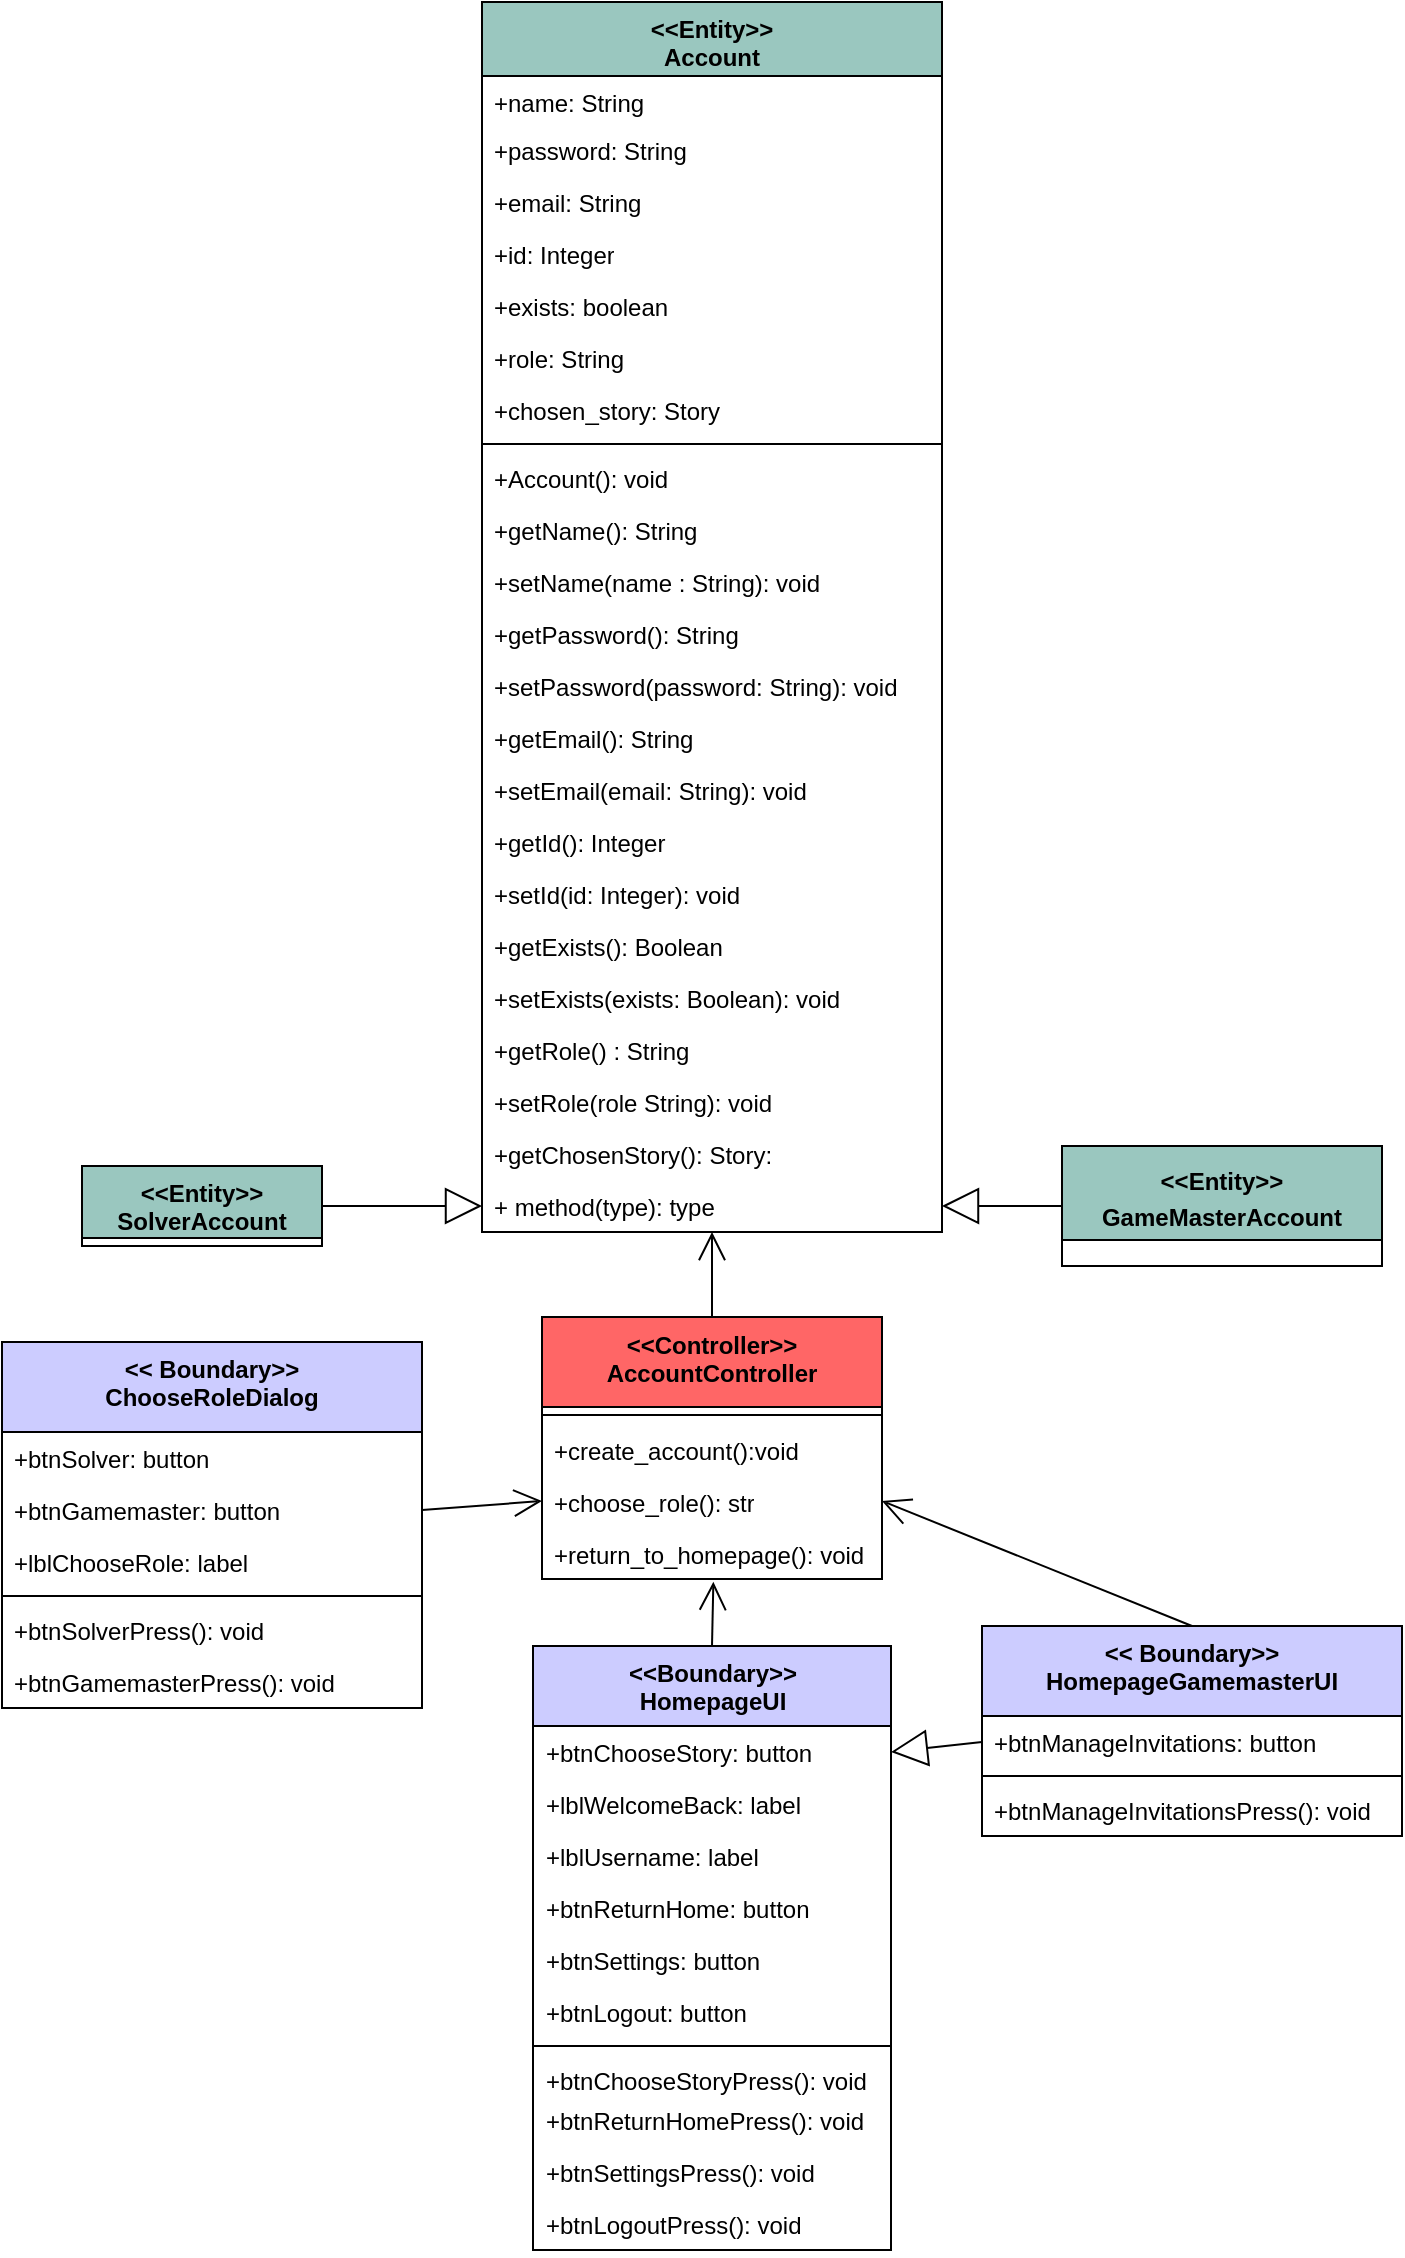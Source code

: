 <mxfile version="26.3.0">
  <diagram name="Page-1" id="8zuGE6NFBaZwBnD8cE7r">
    <mxGraphModel dx="6147" dy="2845" grid="1" gridSize="10" guides="1" tooltips="1" connect="1" arrows="1" fold="1" page="1" pageScale="1" pageWidth="827" pageHeight="1169" math="0" shadow="0">
      <root>
        <mxCell id="0" />
        <mxCell id="1" parent="0" />
        <mxCell id="ZLsrRHkdfncmAeT86r1m-1" value="&amp;lt;&amp;lt;Boundary&amp;gt;&amp;gt;&lt;div&gt;HomepageUI&lt;/div&gt;" style="swimlane;fontStyle=1;align=center;verticalAlign=top;childLayout=stackLayout;horizontal=1;startSize=40;horizontalStack=0;resizeParent=1;resizeParentMax=0;resizeLast=0;collapsible=1;marginBottom=0;whiteSpace=wrap;html=1;fillColor=#CCCCFF;" vertex="1" parent="1">
          <mxGeometry x="-4594.5" y="-1490" width="179" height="302" as="geometry" />
        </mxCell>
        <mxCell id="ZLsrRHkdfncmAeT86r1m-2" value="+btnChooseStory: button" style="text;strokeColor=none;fillColor=none;align=left;verticalAlign=top;spacingLeft=4;spacingRight=4;overflow=hidden;rotatable=0;points=[[0,0.5],[1,0.5]];portConstraint=eastwest;whiteSpace=wrap;html=1;" vertex="1" parent="ZLsrRHkdfncmAeT86r1m-1">
          <mxGeometry y="40" width="179" height="26" as="geometry" />
        </mxCell>
        <mxCell id="ZLsrRHkdfncmAeT86r1m-3" value="+lblWelcomeBack: label" style="text;strokeColor=none;fillColor=none;align=left;verticalAlign=top;spacingLeft=4;spacingRight=4;overflow=hidden;rotatable=0;points=[[0,0.5],[1,0.5]];portConstraint=eastwest;whiteSpace=wrap;html=1;" vertex="1" parent="ZLsrRHkdfncmAeT86r1m-1">
          <mxGeometry y="66" width="179" height="26" as="geometry" />
        </mxCell>
        <mxCell id="ZLsrRHkdfncmAeT86r1m-4" value="+lblUsername: label&lt;span style=&quot;color: rgba(0, 0, 0, 0); font-family: monospace; font-size: 0px; text-wrap-mode: nowrap;&quot;&gt;%3CmxGraphModel%3E%3Croot%3E%3CmxCell%20id%3D%220%22%2F%3E%3CmxCell%20id%3D%221%22%20parent%3D%220%22%2F%3E%3CmxCell%20id%3D%222%22%20value%3D%22%2BbtnChooseStory%3A%20button%22%20style%3D%22text%3BstrokeColor%3Dnone%3BfillColor%3Dnone%3Balign%3Dleft%3BverticalAlign%3Dtop%3BspacingLeft%3D4%3BspacingRight%3D4%3Boverflow%3Dhidden%3Brotatable%3D0%3Bpoints%3D%5B%5B0%2C0.5%5D%2C%5B1%2C0.5%5D%5D%3BportConstraint%3Deastwest%3BwhiteSpace%3Dwrap%3Bhtml%3D1%3B%22%20vertex%3D%221%22%20parent%3D%221%22%3E%3CmxGeometry%20x%3D%22-3540%22%20y%3D%22-1824%22%20width%3D%22179%22%20height%3D%2226%22%20as%3D%22geometry%22%2F%3E%3C%2FmxCell%3E%3C%2Froot%3E%3C%2FmxGraphModel%3E&lt;/span&gt;" style="text;strokeColor=none;fillColor=none;align=left;verticalAlign=top;spacingLeft=4;spacingRight=4;overflow=hidden;rotatable=0;points=[[0,0.5],[1,0.5]];portConstraint=eastwest;whiteSpace=wrap;html=1;" vertex="1" parent="ZLsrRHkdfncmAeT86r1m-1">
          <mxGeometry y="92" width="179" height="26" as="geometry" />
        </mxCell>
        <mxCell id="ZLsrRHkdfncmAeT86r1m-5" value="+btnReturnHome: button" style="text;strokeColor=none;fillColor=none;align=left;verticalAlign=top;spacingLeft=4;spacingRight=4;overflow=hidden;rotatable=0;points=[[0,0.5],[1,0.5]];portConstraint=eastwest;whiteSpace=wrap;html=1;" vertex="1" parent="ZLsrRHkdfncmAeT86r1m-1">
          <mxGeometry y="118" width="179" height="26" as="geometry" />
        </mxCell>
        <mxCell id="ZLsrRHkdfncmAeT86r1m-6" value="+btnSettings: button" style="text;strokeColor=none;fillColor=none;align=left;verticalAlign=top;spacingLeft=4;spacingRight=4;overflow=hidden;rotatable=0;points=[[0,0.5],[1,0.5]];portConstraint=eastwest;whiteSpace=wrap;html=1;" vertex="1" parent="ZLsrRHkdfncmAeT86r1m-1">
          <mxGeometry y="144" width="179" height="26" as="geometry" />
        </mxCell>
        <mxCell id="ZLsrRHkdfncmAeT86r1m-7" value="+btnLogout: button" style="text;strokeColor=none;fillColor=none;align=left;verticalAlign=top;spacingLeft=4;spacingRight=4;overflow=hidden;rotatable=0;points=[[0,0.5],[1,0.5]];portConstraint=eastwest;whiteSpace=wrap;html=1;" vertex="1" parent="ZLsrRHkdfncmAeT86r1m-1">
          <mxGeometry y="170" width="179" height="26" as="geometry" />
        </mxCell>
        <mxCell id="ZLsrRHkdfncmAeT86r1m-8" value="" style="line;strokeWidth=1;fillColor=none;align=left;verticalAlign=middle;spacingTop=-1;spacingLeft=3;spacingRight=3;rotatable=0;labelPosition=right;points=[];portConstraint=eastwest;strokeColor=inherit;" vertex="1" parent="ZLsrRHkdfncmAeT86r1m-1">
          <mxGeometry y="196" width="179" height="8" as="geometry" />
        </mxCell>
        <mxCell id="ZLsrRHkdfncmAeT86r1m-9" value="+btnChooseStoryPress(): void" style="text;strokeColor=none;fillColor=none;align=left;verticalAlign=top;spacingLeft=4;spacingRight=4;overflow=hidden;rotatable=0;points=[[0,0.5],[1,0.5]];portConstraint=eastwest;whiteSpace=wrap;html=1;" vertex="1" parent="ZLsrRHkdfncmAeT86r1m-1">
          <mxGeometry y="204" width="179" height="20" as="geometry" />
        </mxCell>
        <mxCell id="ZLsrRHkdfncmAeT86r1m-10" value="+btnReturnHomePress(): void" style="text;strokeColor=none;fillColor=none;align=left;verticalAlign=top;spacingLeft=4;spacingRight=4;overflow=hidden;rotatable=0;points=[[0,0.5],[1,0.5]];portConstraint=eastwest;whiteSpace=wrap;html=1;" vertex="1" parent="ZLsrRHkdfncmAeT86r1m-1">
          <mxGeometry y="224" width="179" height="26" as="geometry" />
        </mxCell>
        <mxCell id="ZLsrRHkdfncmAeT86r1m-11" value="+btnSettingsPress(): void" style="text;strokeColor=none;fillColor=none;align=left;verticalAlign=top;spacingLeft=4;spacingRight=4;overflow=hidden;rotatable=0;points=[[0,0.5],[1,0.5]];portConstraint=eastwest;whiteSpace=wrap;html=1;" vertex="1" parent="ZLsrRHkdfncmAeT86r1m-1">
          <mxGeometry y="250" width="179" height="26" as="geometry" />
        </mxCell>
        <mxCell id="ZLsrRHkdfncmAeT86r1m-12" value="+btnLogoutPress(): void" style="text;strokeColor=none;fillColor=none;align=left;verticalAlign=top;spacingLeft=4;spacingRight=4;overflow=hidden;rotatable=0;points=[[0,0.5],[1,0.5]];portConstraint=eastwest;whiteSpace=wrap;html=1;" vertex="1" parent="ZLsrRHkdfncmAeT86r1m-1">
          <mxGeometry y="276" width="179" height="26" as="geometry" />
        </mxCell>
        <mxCell id="ZLsrRHkdfncmAeT86r1m-13" value="&lt;div&gt;&amp;lt;&amp;lt;Entity&amp;gt;&amp;gt;&lt;/div&gt;Account" style="swimlane;fontStyle=1;align=center;verticalAlign=top;childLayout=stackLayout;horizontal=1;startSize=37;horizontalStack=0;resizeParent=1;resizeParentMax=0;resizeLast=0;collapsible=1;marginBottom=0;whiteSpace=wrap;html=1;fillColor=#9AC7BF;" vertex="1" parent="1">
          <mxGeometry x="-4620" y="-2312" width="230" height="615" as="geometry" />
        </mxCell>
        <mxCell id="ZLsrRHkdfncmAeT86r1m-14" value="+name: String&lt;div&gt;&lt;br&gt;&lt;/div&gt;" style="text;strokeColor=none;fillColor=none;align=left;verticalAlign=top;spacingLeft=4;spacingRight=4;overflow=hidden;rotatable=0;points=[[0,0.5],[1,0.5]];portConstraint=eastwest;whiteSpace=wrap;html=1;" vertex="1" parent="ZLsrRHkdfncmAeT86r1m-13">
          <mxGeometry y="37" width="230" height="24" as="geometry" />
        </mxCell>
        <mxCell id="ZLsrRHkdfncmAeT86r1m-15" value="+password: String&lt;div&gt;&lt;br&gt;&lt;/div&gt;&lt;div&gt;&lt;br&gt;&lt;/div&gt;" style="text;strokeColor=none;fillColor=none;align=left;verticalAlign=top;spacingLeft=4;spacingRight=4;overflow=hidden;rotatable=0;points=[[0,0.5],[1,0.5]];portConstraint=eastwest;whiteSpace=wrap;html=1;" vertex="1" parent="ZLsrRHkdfncmAeT86r1m-13">
          <mxGeometry y="61" width="230" height="26" as="geometry" />
        </mxCell>
        <mxCell id="ZLsrRHkdfncmAeT86r1m-16" value="+email: String&lt;div&gt;&lt;br&gt;&lt;/div&gt;&lt;div&gt;&lt;br&gt;&lt;/div&gt;" style="text;strokeColor=none;fillColor=none;align=left;verticalAlign=top;spacingLeft=4;spacingRight=4;overflow=hidden;rotatable=0;points=[[0,0.5],[1,0.5]];portConstraint=eastwest;whiteSpace=wrap;html=1;" vertex="1" parent="ZLsrRHkdfncmAeT86r1m-13">
          <mxGeometry y="87" width="230" height="26" as="geometry" />
        </mxCell>
        <mxCell id="ZLsrRHkdfncmAeT86r1m-17" value="+id: Integer&lt;div&gt;&lt;br&gt;&lt;/div&gt;" style="text;strokeColor=none;fillColor=none;align=left;verticalAlign=top;spacingLeft=4;spacingRight=4;overflow=hidden;rotatable=0;points=[[0,0.5],[1,0.5]];portConstraint=eastwest;whiteSpace=wrap;html=1;" vertex="1" parent="ZLsrRHkdfncmAeT86r1m-13">
          <mxGeometry y="113" width="230" height="26" as="geometry" />
        </mxCell>
        <mxCell id="ZLsrRHkdfncmAeT86r1m-18" value="+exists: boolean&lt;div&gt;&lt;br&gt;&lt;/div&gt;" style="text;strokeColor=none;fillColor=none;align=left;verticalAlign=top;spacingLeft=4;spacingRight=4;overflow=hidden;rotatable=0;points=[[0,0.5],[1,0.5]];portConstraint=eastwest;whiteSpace=wrap;html=1;" vertex="1" parent="ZLsrRHkdfncmAeT86r1m-13">
          <mxGeometry y="139" width="230" height="26" as="geometry" />
        </mxCell>
        <mxCell id="ZLsrRHkdfncmAeT86r1m-19" value="+role: String&lt;div&gt;&lt;br&gt;&lt;/div&gt;&lt;div&gt;&lt;br&gt;&lt;/div&gt;" style="text;strokeColor=none;fillColor=none;align=left;verticalAlign=top;spacingLeft=4;spacingRight=4;overflow=hidden;rotatable=0;points=[[0,0.5],[1,0.5]];portConstraint=eastwest;whiteSpace=wrap;html=1;" vertex="1" parent="ZLsrRHkdfncmAeT86r1m-13">
          <mxGeometry y="165" width="230" height="26" as="geometry" />
        </mxCell>
        <mxCell id="ZLsrRHkdfncmAeT86r1m-20" value="&lt;div&gt;+chosen_story: Story&lt;/div&gt;" style="text;strokeColor=none;fillColor=none;align=left;verticalAlign=top;spacingLeft=4;spacingRight=4;overflow=hidden;rotatable=0;points=[[0,0.5],[1,0.5]];portConstraint=eastwest;whiteSpace=wrap;html=1;" vertex="1" parent="ZLsrRHkdfncmAeT86r1m-13">
          <mxGeometry y="191" width="230" height="26" as="geometry" />
        </mxCell>
        <mxCell id="ZLsrRHkdfncmAeT86r1m-21" value="" style="line;strokeWidth=1;fillColor=none;align=left;verticalAlign=middle;spacingTop=-1;spacingLeft=3;spacingRight=3;rotatable=0;labelPosition=right;points=[];portConstraint=eastwest;strokeColor=inherit;" vertex="1" parent="ZLsrRHkdfncmAeT86r1m-13">
          <mxGeometry y="217" width="230" height="8" as="geometry" />
        </mxCell>
        <mxCell id="ZLsrRHkdfncmAeT86r1m-22" value="+Account(): void" style="text;strokeColor=none;fillColor=none;align=left;verticalAlign=top;spacingLeft=4;spacingRight=4;overflow=hidden;rotatable=0;points=[[0,0.5],[1,0.5]];portConstraint=eastwest;whiteSpace=wrap;html=1;" vertex="1" parent="ZLsrRHkdfncmAeT86r1m-13">
          <mxGeometry y="225" width="230" height="26" as="geometry" />
        </mxCell>
        <mxCell id="ZLsrRHkdfncmAeT86r1m-23" value="+getName(): String&lt;div&gt;&lt;br&gt;&lt;/div&gt;&lt;div&gt;&lt;br&gt;&lt;/div&gt;" style="text;strokeColor=none;fillColor=none;align=left;verticalAlign=top;spacingLeft=4;spacingRight=4;overflow=hidden;rotatable=0;points=[[0,0.5],[1,0.5]];portConstraint=eastwest;whiteSpace=wrap;html=1;" vertex="1" parent="ZLsrRHkdfncmAeT86r1m-13">
          <mxGeometry y="251" width="230" height="26" as="geometry" />
        </mxCell>
        <mxCell id="ZLsrRHkdfncmAeT86r1m-24" value="+setName(name : String): void" style="text;strokeColor=none;fillColor=none;align=left;verticalAlign=top;spacingLeft=4;spacingRight=4;overflow=hidden;rotatable=0;points=[[0,0.5],[1,0.5]];portConstraint=eastwest;whiteSpace=wrap;html=1;" vertex="1" parent="ZLsrRHkdfncmAeT86r1m-13">
          <mxGeometry y="277" width="230" height="26" as="geometry" />
        </mxCell>
        <mxCell id="ZLsrRHkdfncmAeT86r1m-25" value="+getPassword(): String" style="text;strokeColor=none;fillColor=none;align=left;verticalAlign=top;spacingLeft=4;spacingRight=4;overflow=hidden;rotatable=0;points=[[0,0.5],[1,0.5]];portConstraint=eastwest;whiteSpace=wrap;html=1;" vertex="1" parent="ZLsrRHkdfncmAeT86r1m-13">
          <mxGeometry y="303" width="230" height="26" as="geometry" />
        </mxCell>
        <mxCell id="ZLsrRHkdfncmAeT86r1m-26" value="+setPassword(password: String): void" style="text;strokeColor=none;fillColor=none;align=left;verticalAlign=top;spacingLeft=4;spacingRight=4;overflow=hidden;rotatable=0;points=[[0,0.5],[1,0.5]];portConstraint=eastwest;whiteSpace=wrap;html=1;" vertex="1" parent="ZLsrRHkdfncmAeT86r1m-13">
          <mxGeometry y="329" width="230" height="26" as="geometry" />
        </mxCell>
        <mxCell id="ZLsrRHkdfncmAeT86r1m-27" value="+getEmail(): String" style="text;strokeColor=none;fillColor=none;align=left;verticalAlign=top;spacingLeft=4;spacingRight=4;overflow=hidden;rotatable=0;points=[[0,0.5],[1,0.5]];portConstraint=eastwest;whiteSpace=wrap;html=1;" vertex="1" parent="ZLsrRHkdfncmAeT86r1m-13">
          <mxGeometry y="355" width="230" height="26" as="geometry" />
        </mxCell>
        <mxCell id="ZLsrRHkdfncmAeT86r1m-28" value="+setEmail(email: String): void" style="text;strokeColor=none;fillColor=none;align=left;verticalAlign=top;spacingLeft=4;spacingRight=4;overflow=hidden;rotatable=0;points=[[0,0.5],[1,0.5]];portConstraint=eastwest;whiteSpace=wrap;html=1;" vertex="1" parent="ZLsrRHkdfncmAeT86r1m-13">
          <mxGeometry y="381" width="230" height="26" as="geometry" />
        </mxCell>
        <mxCell id="ZLsrRHkdfncmAeT86r1m-29" value="+getId(): Integer" style="text;strokeColor=none;fillColor=none;align=left;verticalAlign=top;spacingLeft=4;spacingRight=4;overflow=hidden;rotatable=0;points=[[0,0.5],[1,0.5]];portConstraint=eastwest;whiteSpace=wrap;html=1;" vertex="1" parent="ZLsrRHkdfncmAeT86r1m-13">
          <mxGeometry y="407" width="230" height="26" as="geometry" />
        </mxCell>
        <mxCell id="ZLsrRHkdfncmAeT86r1m-30" value="+setId(id: Integer): void&lt;div&gt;&lt;br&gt;&lt;/div&gt;" style="text;strokeColor=none;fillColor=none;align=left;verticalAlign=top;spacingLeft=4;spacingRight=4;overflow=hidden;rotatable=0;points=[[0,0.5],[1,0.5]];portConstraint=eastwest;whiteSpace=wrap;html=1;" vertex="1" parent="ZLsrRHkdfncmAeT86r1m-13">
          <mxGeometry y="433" width="230" height="26" as="geometry" />
        </mxCell>
        <mxCell id="ZLsrRHkdfncmAeT86r1m-31" value="+getExists(): Boolean" style="text;strokeColor=none;fillColor=none;align=left;verticalAlign=top;spacingLeft=4;spacingRight=4;overflow=hidden;rotatable=0;points=[[0,0.5],[1,0.5]];portConstraint=eastwest;whiteSpace=wrap;html=1;" vertex="1" parent="ZLsrRHkdfncmAeT86r1m-13">
          <mxGeometry y="459" width="230" height="26" as="geometry" />
        </mxCell>
        <mxCell id="ZLsrRHkdfncmAeT86r1m-32" value="+setExists(exists: Boolean): void" style="text;strokeColor=none;fillColor=none;align=left;verticalAlign=top;spacingLeft=4;spacingRight=4;overflow=hidden;rotatable=0;points=[[0,0.5],[1,0.5]];portConstraint=eastwest;whiteSpace=wrap;html=1;" vertex="1" parent="ZLsrRHkdfncmAeT86r1m-13">
          <mxGeometry y="485" width="230" height="26" as="geometry" />
        </mxCell>
        <mxCell id="ZLsrRHkdfncmAeT86r1m-33" value="+getRole() : String" style="text;strokeColor=none;fillColor=none;align=left;verticalAlign=top;spacingLeft=4;spacingRight=4;overflow=hidden;rotatable=0;points=[[0,0.5],[1,0.5]];portConstraint=eastwest;whiteSpace=wrap;html=1;" vertex="1" parent="ZLsrRHkdfncmAeT86r1m-13">
          <mxGeometry y="511" width="230" height="26" as="geometry" />
        </mxCell>
        <mxCell id="ZLsrRHkdfncmAeT86r1m-34" value="+setRole(role String): void" style="text;strokeColor=none;fillColor=none;align=left;verticalAlign=top;spacingLeft=4;spacingRight=4;overflow=hidden;rotatable=0;points=[[0,0.5],[1,0.5]];portConstraint=eastwest;whiteSpace=wrap;html=1;" vertex="1" parent="ZLsrRHkdfncmAeT86r1m-13">
          <mxGeometry y="537" width="230" height="26" as="geometry" />
        </mxCell>
        <mxCell id="ZLsrRHkdfncmAeT86r1m-35" value="+getChosenStory(): Story:&amp;nbsp;" style="text;strokeColor=none;fillColor=none;align=left;verticalAlign=top;spacingLeft=4;spacingRight=4;overflow=hidden;rotatable=0;points=[[0,0.5],[1,0.5]];portConstraint=eastwest;whiteSpace=wrap;html=1;" vertex="1" parent="ZLsrRHkdfncmAeT86r1m-13">
          <mxGeometry y="563" width="230" height="26" as="geometry" />
        </mxCell>
        <mxCell id="ZLsrRHkdfncmAeT86r1m-36" value="+ method(type): type" style="text;strokeColor=none;fillColor=none;align=left;verticalAlign=top;spacingLeft=4;spacingRight=4;overflow=hidden;rotatable=0;points=[[0,0.5],[1,0.5]];portConstraint=eastwest;whiteSpace=wrap;html=1;" vertex="1" parent="ZLsrRHkdfncmAeT86r1m-13">
          <mxGeometry y="589" width="230" height="26" as="geometry" />
        </mxCell>
        <mxCell id="ZLsrRHkdfncmAeT86r1m-37" value="&amp;lt;&amp;lt;Controller&amp;gt;&amp;gt;&lt;div&gt;AccountController&lt;/div&gt;" style="swimlane;fontStyle=1;align=center;verticalAlign=top;childLayout=stackLayout;horizontal=1;startSize=45;horizontalStack=0;resizeParent=1;resizeParentMax=0;resizeLast=0;collapsible=1;marginBottom=0;whiteSpace=wrap;html=1;fillColor=#FF6666;" vertex="1" parent="1">
          <mxGeometry x="-4590" y="-1654.5" width="170" height="131" as="geometry" />
        </mxCell>
        <mxCell id="ZLsrRHkdfncmAeT86r1m-38" value="" style="line;strokeWidth=1;fillColor=none;align=left;verticalAlign=middle;spacingTop=-1;spacingLeft=3;spacingRight=3;rotatable=0;labelPosition=right;points=[];portConstraint=eastwest;strokeColor=inherit;" vertex="1" parent="ZLsrRHkdfncmAeT86r1m-37">
          <mxGeometry y="45" width="170" height="8" as="geometry" />
        </mxCell>
        <mxCell id="ZLsrRHkdfncmAeT86r1m-39" value="+create_account():void&amp;nbsp;" style="text;strokeColor=none;fillColor=none;align=left;verticalAlign=top;spacingLeft=4;spacingRight=4;overflow=hidden;rotatable=0;points=[[0,0.5],[1,0.5]];portConstraint=eastwest;whiteSpace=wrap;html=1;" vertex="1" parent="ZLsrRHkdfncmAeT86r1m-37">
          <mxGeometry y="53" width="170" height="26" as="geometry" />
        </mxCell>
        <mxCell id="ZLsrRHkdfncmAeT86r1m-40" value="+choose_role(): str" style="text;strokeColor=none;fillColor=none;align=left;verticalAlign=top;spacingLeft=4;spacingRight=4;overflow=hidden;rotatable=0;points=[[0,0.5],[1,0.5]];portConstraint=eastwest;whiteSpace=wrap;html=1;" vertex="1" parent="ZLsrRHkdfncmAeT86r1m-37">
          <mxGeometry y="79" width="170" height="26" as="geometry" />
        </mxCell>
        <mxCell id="ZLsrRHkdfncmAeT86r1m-41" value="+return_to_homepage(): void" style="text;strokeColor=none;fillColor=none;align=left;verticalAlign=top;spacingLeft=4;spacingRight=4;overflow=hidden;rotatable=0;points=[[0,0.5],[1,0.5]];portConstraint=eastwest;whiteSpace=wrap;html=1;" vertex="1" parent="ZLsrRHkdfncmAeT86r1m-37">
          <mxGeometry y="105" width="170" height="26" as="geometry" />
        </mxCell>
        <mxCell id="ZLsrRHkdfncmAeT86r1m-42" value="" style="endArrow=open;endFill=1;endSize=12;html=1;rounded=0;exitX=0.5;exitY=0;exitDx=0;exitDy=0;" edge="1" parent="1" source="ZLsrRHkdfncmAeT86r1m-37" target="ZLsrRHkdfncmAeT86r1m-36">
          <mxGeometry width="160" relative="1" as="geometry">
            <mxPoint x="-4610" y="-1722" as="sourcePoint" />
            <mxPoint x="-5054" y="-1758" as="targetPoint" />
          </mxGeometry>
        </mxCell>
        <mxCell id="ZLsrRHkdfncmAeT86r1m-43" value="&amp;lt;&amp;lt; Boundary&amp;gt;&amp;gt;&lt;div&gt;ChooseRoleDialog&lt;/div&gt;" style="swimlane;fontStyle=1;align=center;verticalAlign=top;childLayout=stackLayout;horizontal=1;startSize=45;horizontalStack=0;resizeParent=1;resizeParentMax=0;resizeLast=0;collapsible=1;marginBottom=0;whiteSpace=wrap;html=1;fillColor=#CCCCFF;" vertex="1" parent="1">
          <mxGeometry x="-4860" y="-1642" width="210" height="183" as="geometry" />
        </mxCell>
        <mxCell id="ZLsrRHkdfncmAeT86r1m-44" value="+btnSolver: button" style="text;strokeColor=none;fillColor=none;align=left;verticalAlign=top;spacingLeft=4;spacingRight=4;overflow=hidden;rotatable=0;points=[[0,0.5],[1,0.5]];portConstraint=eastwest;whiteSpace=wrap;html=1;" vertex="1" parent="ZLsrRHkdfncmAeT86r1m-43">
          <mxGeometry y="45" width="210" height="26" as="geometry" />
        </mxCell>
        <mxCell id="ZLsrRHkdfncmAeT86r1m-45" value="+btnGamemaster: button" style="text;strokeColor=none;fillColor=none;align=left;verticalAlign=top;spacingLeft=4;spacingRight=4;overflow=hidden;rotatable=0;points=[[0,0.5],[1,0.5]];portConstraint=eastwest;whiteSpace=wrap;html=1;" vertex="1" parent="ZLsrRHkdfncmAeT86r1m-43">
          <mxGeometry y="71" width="210" height="26" as="geometry" />
        </mxCell>
        <mxCell id="ZLsrRHkdfncmAeT86r1m-46" value="+lblChooseRole: label" style="text;strokeColor=none;fillColor=none;align=left;verticalAlign=top;spacingLeft=4;spacingRight=4;overflow=hidden;rotatable=0;points=[[0,0.5],[1,0.5]];portConstraint=eastwest;whiteSpace=wrap;html=1;" vertex="1" parent="ZLsrRHkdfncmAeT86r1m-43">
          <mxGeometry y="97" width="210" height="26" as="geometry" />
        </mxCell>
        <mxCell id="ZLsrRHkdfncmAeT86r1m-47" value="" style="line;strokeWidth=1;fillColor=none;align=left;verticalAlign=middle;spacingTop=-1;spacingLeft=3;spacingRight=3;rotatable=0;labelPosition=right;points=[];portConstraint=eastwest;strokeColor=inherit;" vertex="1" parent="ZLsrRHkdfncmAeT86r1m-43">
          <mxGeometry y="123" width="210" height="8" as="geometry" />
        </mxCell>
        <mxCell id="ZLsrRHkdfncmAeT86r1m-48" value="+btnSolverPress(): void" style="text;strokeColor=none;fillColor=none;align=left;verticalAlign=top;spacingLeft=4;spacingRight=4;overflow=hidden;rotatable=0;points=[[0,0.5],[1,0.5]];portConstraint=eastwest;whiteSpace=wrap;html=1;" vertex="1" parent="ZLsrRHkdfncmAeT86r1m-43">
          <mxGeometry y="131" width="210" height="26" as="geometry" />
        </mxCell>
        <mxCell id="ZLsrRHkdfncmAeT86r1m-49" value="+btnGamemasterPress(): void" style="text;strokeColor=none;fillColor=none;align=left;verticalAlign=top;spacingLeft=4;spacingRight=4;overflow=hidden;rotatable=0;points=[[0,0.5],[1,0.5]];portConstraint=eastwest;whiteSpace=wrap;html=1;" vertex="1" parent="ZLsrRHkdfncmAeT86r1m-43">
          <mxGeometry y="157" width="210" height="26" as="geometry" />
        </mxCell>
        <mxCell id="ZLsrRHkdfncmAeT86r1m-50" value="" style="endArrow=open;endFill=1;endSize=12;html=1;rounded=0;entryX=0;entryY=0.5;entryDx=0;entryDy=0;exitX=1;exitY=0.5;exitDx=0;exitDy=0;" edge="1" parent="1" source="ZLsrRHkdfncmAeT86r1m-45" target="ZLsrRHkdfncmAeT86r1m-40">
          <mxGeometry width="160" relative="1" as="geometry">
            <mxPoint x="-5015" y="-1394" as="sourcePoint" />
            <mxPoint x="-4720" y="-1540" as="targetPoint" />
          </mxGeometry>
        </mxCell>
        <mxCell id="ZLsrRHkdfncmAeT86r1m-51" value="&amp;lt;&amp;lt; Boundary&amp;gt;&amp;gt;&lt;div&gt;HomepageGamemasterUI&lt;/div&gt;" style="swimlane;fontStyle=1;align=center;verticalAlign=top;childLayout=stackLayout;horizontal=1;startSize=45;horizontalStack=0;resizeParent=1;resizeParentMax=0;resizeLast=0;collapsible=1;marginBottom=0;whiteSpace=wrap;html=1;fillColor=#CCCCFF;" vertex="1" parent="1">
          <mxGeometry x="-4370" y="-1500" width="210" height="105" as="geometry" />
        </mxCell>
        <mxCell id="ZLsrRHkdfncmAeT86r1m-52" value="+btnManageInvitations: button" style="text;strokeColor=none;fillColor=none;align=left;verticalAlign=top;spacingLeft=4;spacingRight=4;overflow=hidden;rotatable=0;points=[[0,0.5],[1,0.5]];portConstraint=eastwest;whiteSpace=wrap;html=1;" vertex="1" parent="ZLsrRHkdfncmAeT86r1m-51">
          <mxGeometry y="45" width="210" height="26" as="geometry" />
        </mxCell>
        <mxCell id="ZLsrRHkdfncmAeT86r1m-53" value="" style="line;strokeWidth=1;fillColor=none;align=left;verticalAlign=middle;spacingTop=-1;spacingLeft=3;spacingRight=3;rotatable=0;labelPosition=right;points=[];portConstraint=eastwest;strokeColor=inherit;" vertex="1" parent="ZLsrRHkdfncmAeT86r1m-51">
          <mxGeometry y="71" width="210" height="8" as="geometry" />
        </mxCell>
        <mxCell id="ZLsrRHkdfncmAeT86r1m-54" value="+btnManageInvitationsPress(): void" style="text;strokeColor=none;fillColor=none;align=left;verticalAlign=top;spacingLeft=4;spacingRight=4;overflow=hidden;rotatable=0;points=[[0,0.5],[1,0.5]];portConstraint=eastwest;whiteSpace=wrap;html=1;" vertex="1" parent="ZLsrRHkdfncmAeT86r1m-51">
          <mxGeometry y="79" width="210" height="26" as="geometry" />
        </mxCell>
        <mxCell id="ZLsrRHkdfncmAeT86r1m-55" value="" style="endArrow=open;endFill=1;endSize=12;html=1;rounded=0;exitX=0.5;exitY=0;exitDx=0;exitDy=0;entryX=1;entryY=0.5;entryDx=0;entryDy=0;" edge="1" parent="1" source="ZLsrRHkdfncmAeT86r1m-51" target="ZLsrRHkdfncmAeT86r1m-40">
          <mxGeometry width="160" relative="1" as="geometry">
            <mxPoint x="-4280" y="-2223" as="sourcePoint" />
            <mxPoint x="-4470" y="-1502" as="targetPoint" />
          </mxGeometry>
        </mxCell>
        <mxCell id="ZLsrRHkdfncmAeT86r1m-56" value="" style="endArrow=block;endSize=16;endFill=0;html=1;rounded=0;entryX=1;entryY=0.5;entryDx=0;entryDy=0;exitX=0;exitY=0.5;exitDx=0;exitDy=0;" edge="1" parent="1" source="ZLsrRHkdfncmAeT86r1m-52" target="ZLsrRHkdfncmAeT86r1m-2">
          <mxGeometry width="160" relative="1" as="geometry">
            <mxPoint x="-4350" y="-1309" as="sourcePoint" />
            <mxPoint x="-4295" y="-1205" as="targetPoint" />
          </mxGeometry>
        </mxCell>
        <mxCell id="ZLsrRHkdfncmAeT86r1m-57" value="" style="endArrow=open;endFill=1;endSize=12;html=1;rounded=0;exitX=0.5;exitY=0;exitDx=0;exitDy=0;entryX=0.504;entryY=1.055;entryDx=0;entryDy=0;entryPerimeter=0;" edge="1" parent="1" source="ZLsrRHkdfncmAeT86r1m-1" target="ZLsrRHkdfncmAeT86r1m-41">
          <mxGeometry width="160" relative="1" as="geometry">
            <mxPoint x="-4465" y="-1402" as="sourcePoint" />
            <mxPoint x="-4571" y="-1467" as="targetPoint" />
          </mxGeometry>
        </mxCell>
        <mxCell id="ZLsrRHkdfncmAeT86r1m-58" value="&lt;div&gt;&amp;lt;&amp;lt;Entity&amp;gt;&amp;gt;&lt;/div&gt;SolverAccount" style="swimlane;fontStyle=1;align=center;verticalAlign=top;childLayout=stackLayout;horizontal=1;startSize=36;horizontalStack=0;resizeParent=1;resizeParentMax=0;resizeLast=0;collapsible=1;marginBottom=0;whiteSpace=wrap;html=1;fillColor=#9AC7BF;" vertex="1" collapsed="1" parent="1">
          <mxGeometry x="-4820" y="-1730" width="120" height="40" as="geometry">
            <mxRectangle x="-4962" y="-1573" width="308" height="201" as="alternateBounds" />
          </mxGeometry>
        </mxCell>
        <mxCell id="ZLsrRHkdfncmAeT86r1m-59" value="+invited: Boolean" style="text;strokeColor=none;fillColor=none;align=left;verticalAlign=top;spacingLeft=4;spacingRight=4;overflow=hidden;rotatable=0;points=[[0,0.5],[1,0.5]];portConstraint=eastwest;whiteSpace=wrap;html=1;" vertex="1" parent="ZLsrRHkdfncmAeT86r1m-58">
          <mxGeometry y="36" width="308" height="26" as="geometry" />
        </mxCell>
        <mxCell id="ZLsrRHkdfncmAeT86r1m-60" value="+used_hints: Integer&lt;div&gt;&lt;br&gt;&lt;/div&gt;" style="text;strokeColor=none;fillColor=none;align=left;verticalAlign=top;spacingLeft=4;spacingRight=4;overflow=hidden;rotatable=0;points=[[0,0.5],[1,0.5]];portConstraint=eastwest;whiteSpace=wrap;html=1;" vertex="1" parent="ZLsrRHkdfncmAeT86r1m-58">
          <mxGeometry y="62" width="308" height="27" as="geometry" />
        </mxCell>
        <mxCell id="ZLsrRHkdfncmAeT86r1m-61" value="" style="line;strokeWidth=1;fillColor=none;align=left;verticalAlign=middle;spacingTop=-1;spacingLeft=3;spacingRight=3;rotatable=0;labelPosition=right;points=[];portConstraint=eastwest;strokeColor=inherit;" vertex="1" parent="ZLsrRHkdfncmAeT86r1m-58">
          <mxGeometry y="89" width="308" height="8" as="geometry" />
        </mxCell>
        <mxCell id="ZLsrRHkdfncmAeT86r1m-62" value="+ getInvited(): boolean" style="text;strokeColor=none;fillColor=none;align=left;verticalAlign=top;spacingLeft=4;spacingRight=4;overflow=hidden;rotatable=0;points=[[0,0.5],[1,0.5]];portConstraint=eastwest;whiteSpace=wrap;html=1;" vertex="1" parent="ZLsrRHkdfncmAeT86r1m-58">
          <mxGeometry y="97" width="308" height="26" as="geometry" />
        </mxCell>
        <mxCell id="ZLsrRHkdfncmAeT86r1m-63" value="+ setInvited(invited: Boolean): void" style="text;strokeColor=none;fillColor=none;align=left;verticalAlign=top;spacingLeft=4;spacingRight=4;overflow=hidden;rotatable=0;points=[[0,0.5],[1,0.5]];portConstraint=eastwest;whiteSpace=wrap;html=1;" vertex="1" parent="ZLsrRHkdfncmAeT86r1m-58">
          <mxGeometry y="123" width="308" height="26" as="geometry" />
        </mxCell>
        <mxCell id="ZLsrRHkdfncmAeT86r1m-64" value="+ getUsedHints(): Integer" style="text;strokeColor=none;fillColor=none;align=left;verticalAlign=top;spacingLeft=4;spacingRight=4;overflow=hidden;rotatable=0;points=[[0,0.5],[1,0.5]];portConstraint=eastwest;whiteSpace=wrap;html=1;" vertex="1" parent="ZLsrRHkdfncmAeT86r1m-58">
          <mxGeometry y="149" width="308" height="26" as="geometry" />
        </mxCell>
        <mxCell id="ZLsrRHkdfncmAeT86r1m-65" value="+ setUsedHints(usedHints: Integer): void" style="text;strokeColor=none;fillColor=none;align=left;verticalAlign=top;spacingLeft=4;spacingRight=4;overflow=hidden;rotatable=0;points=[[0,0.5],[1,0.5]];portConstraint=eastwest;whiteSpace=wrap;html=1;" vertex="1" parent="ZLsrRHkdfncmAeT86r1m-58">
          <mxGeometry y="175" width="308" height="26" as="geometry" />
        </mxCell>
        <mxCell id="ZLsrRHkdfncmAeT86r1m-66" value="&lt;p style=&quot;font-weight: 400; margin: 4px 0px 0px;&quot;&gt;&lt;b&gt;&amp;lt;&amp;lt;Entity&amp;gt;&amp;gt;&lt;/b&gt;&lt;/p&gt;&lt;p style=&quot;font-weight: 400; margin: 4px 0px 0px;&quot;&gt;&lt;b&gt;GameMasterAccount&lt;/b&gt;&lt;/p&gt;&lt;div&gt;&lt;b&gt;&lt;br&gt;&lt;/b&gt;&lt;/div&gt;" style="swimlane;fontStyle=1;align=center;verticalAlign=top;childLayout=stackLayout;horizontal=1;startSize=47;horizontalStack=0;resizeParent=1;resizeParentMax=0;resizeLast=0;collapsible=1;marginBottom=0;whiteSpace=wrap;html=1;fillColor=#9AC7BF;" vertex="1" collapsed="1" parent="1">
          <mxGeometry x="-4330" y="-1740" width="160" height="60" as="geometry">
            <mxRectangle x="-4555" y="-1573" width="324" height="133" as="alternateBounds" />
          </mxGeometry>
        </mxCell>
        <mxCell id="ZLsrRHkdfncmAeT86r1m-67" value="+ invited_Solvers: List &amp;lt;Solvers&amp;gt;" style="text;strokeColor=none;fillColor=none;align=left;verticalAlign=top;spacingLeft=4;spacingRight=4;overflow=hidden;rotatable=0;points=[[0,0.5],[1,0.5]];portConstraint=eastwest;whiteSpace=wrap;html=1;" vertex="1" parent="ZLsrRHkdfncmAeT86r1m-66">
          <mxGeometry y="47" width="324" height="26" as="geometry" />
        </mxCell>
        <mxCell id="ZLsrRHkdfncmAeT86r1m-68" value="" style="line;strokeWidth=1;fillColor=none;align=left;verticalAlign=middle;spacingTop=-1;spacingLeft=3;spacingRight=3;rotatable=0;labelPosition=right;points=[];portConstraint=eastwest;strokeColor=inherit;" vertex="1" parent="ZLsrRHkdfncmAeT86r1m-66">
          <mxGeometry y="73" width="324" height="8" as="geometry" />
        </mxCell>
        <mxCell id="ZLsrRHkdfncmAeT86r1m-69" value="+ getInvitedSolvers(): List &amp;lt;Solver&amp;gt;" style="text;strokeColor=none;fillColor=none;align=left;verticalAlign=top;spacingLeft=4;spacingRight=4;overflow=hidden;rotatable=0;points=[[0,0.5],[1,0.5]];portConstraint=eastwest;whiteSpace=wrap;html=1;" vertex="1" parent="ZLsrRHkdfncmAeT86r1m-66">
          <mxGeometry y="81" width="324" height="26" as="geometry" />
        </mxCell>
        <mxCell id="ZLsrRHkdfncmAeT86r1m-70" value="+ setInvitedSolvers(invitedSolvers: List &amp;lt;Solvers&amp;gt;): void" style="text;strokeColor=none;fillColor=none;align=left;verticalAlign=top;spacingLeft=4;spacingRight=4;overflow=hidden;rotatable=0;points=[[0,0.5],[1,0.5]];portConstraint=eastwest;whiteSpace=wrap;html=1;" vertex="1" parent="ZLsrRHkdfncmAeT86r1m-66">
          <mxGeometry y="107" width="324" height="26" as="geometry" />
        </mxCell>
        <mxCell id="ZLsrRHkdfncmAeT86r1m-71" value="" style="endArrow=block;endSize=16;endFill=0;html=1;rounded=0;exitX=1;exitY=0.5;exitDx=0;exitDy=0;entryX=0;entryY=0.5;entryDx=0;entryDy=0;" edge="1" parent="1" source="ZLsrRHkdfncmAeT86r1m-62" target="ZLsrRHkdfncmAeT86r1m-36">
          <mxGeometry x="-0.463" y="136" width="160" relative="1" as="geometry">
            <mxPoint x="-5270" y="-1162" as="sourcePoint" />
            <mxPoint x="-4840" y="-1842" as="targetPoint" />
            <mxPoint as="offset" />
            <Array as="points" />
          </mxGeometry>
        </mxCell>
        <mxCell id="ZLsrRHkdfncmAeT86r1m-72" value="" style="endArrow=block;endSize=16;endFill=0;html=1;rounded=0;exitX=0;exitY=0.5;exitDx=0;exitDy=0;entryX=1;entryY=0.5;entryDx=0;entryDy=0;" edge="1" parent="1" source="ZLsrRHkdfncmAeT86r1m-66" target="ZLsrRHkdfncmAeT86r1m-36">
          <mxGeometry x="-0.463" y="136" width="160" relative="1" as="geometry">
            <mxPoint x="-4968" y="-1739.5" as="sourcePoint" />
            <mxPoint x="-4860" y="-1992" as="targetPoint" />
            <mxPoint as="offset" />
            <Array as="points" />
          </mxGeometry>
        </mxCell>
      </root>
    </mxGraphModel>
  </diagram>
</mxfile>
